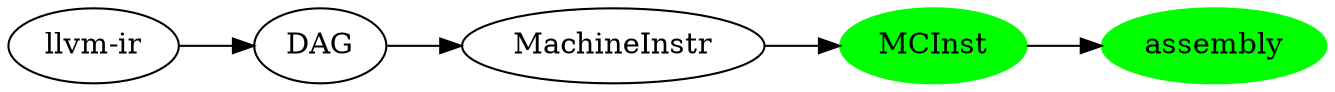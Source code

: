 digraph G {
  rankdir=LR;
  MCInst [style=filled, color=green]; 
  assembly [style=filled, color=green];

  "llvm-ir" -> DAG -> MachineInstr -> MCInst -> assembly;
}
